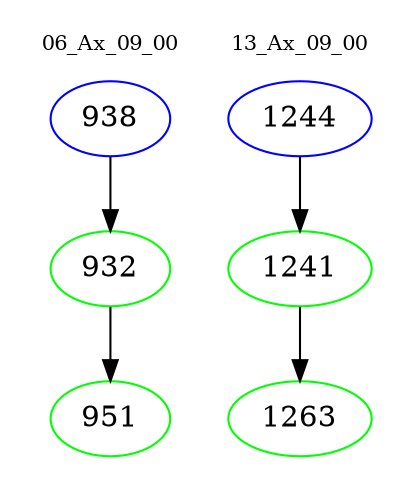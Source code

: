 digraph{
subgraph cluster_0 {
color = white
label = "06_Ax_09_00";
fontsize=10;
T0_938 [label="938", color="blue"]
T0_938 -> T0_932 [color="black"]
T0_932 [label="932", color="green"]
T0_932 -> T0_951 [color="black"]
T0_951 [label="951", color="green"]
}
subgraph cluster_1 {
color = white
label = "13_Ax_09_00";
fontsize=10;
T1_1244 [label="1244", color="blue"]
T1_1244 -> T1_1241 [color="black"]
T1_1241 [label="1241", color="green"]
T1_1241 -> T1_1263 [color="black"]
T1_1263 [label="1263", color="green"]
}
}
